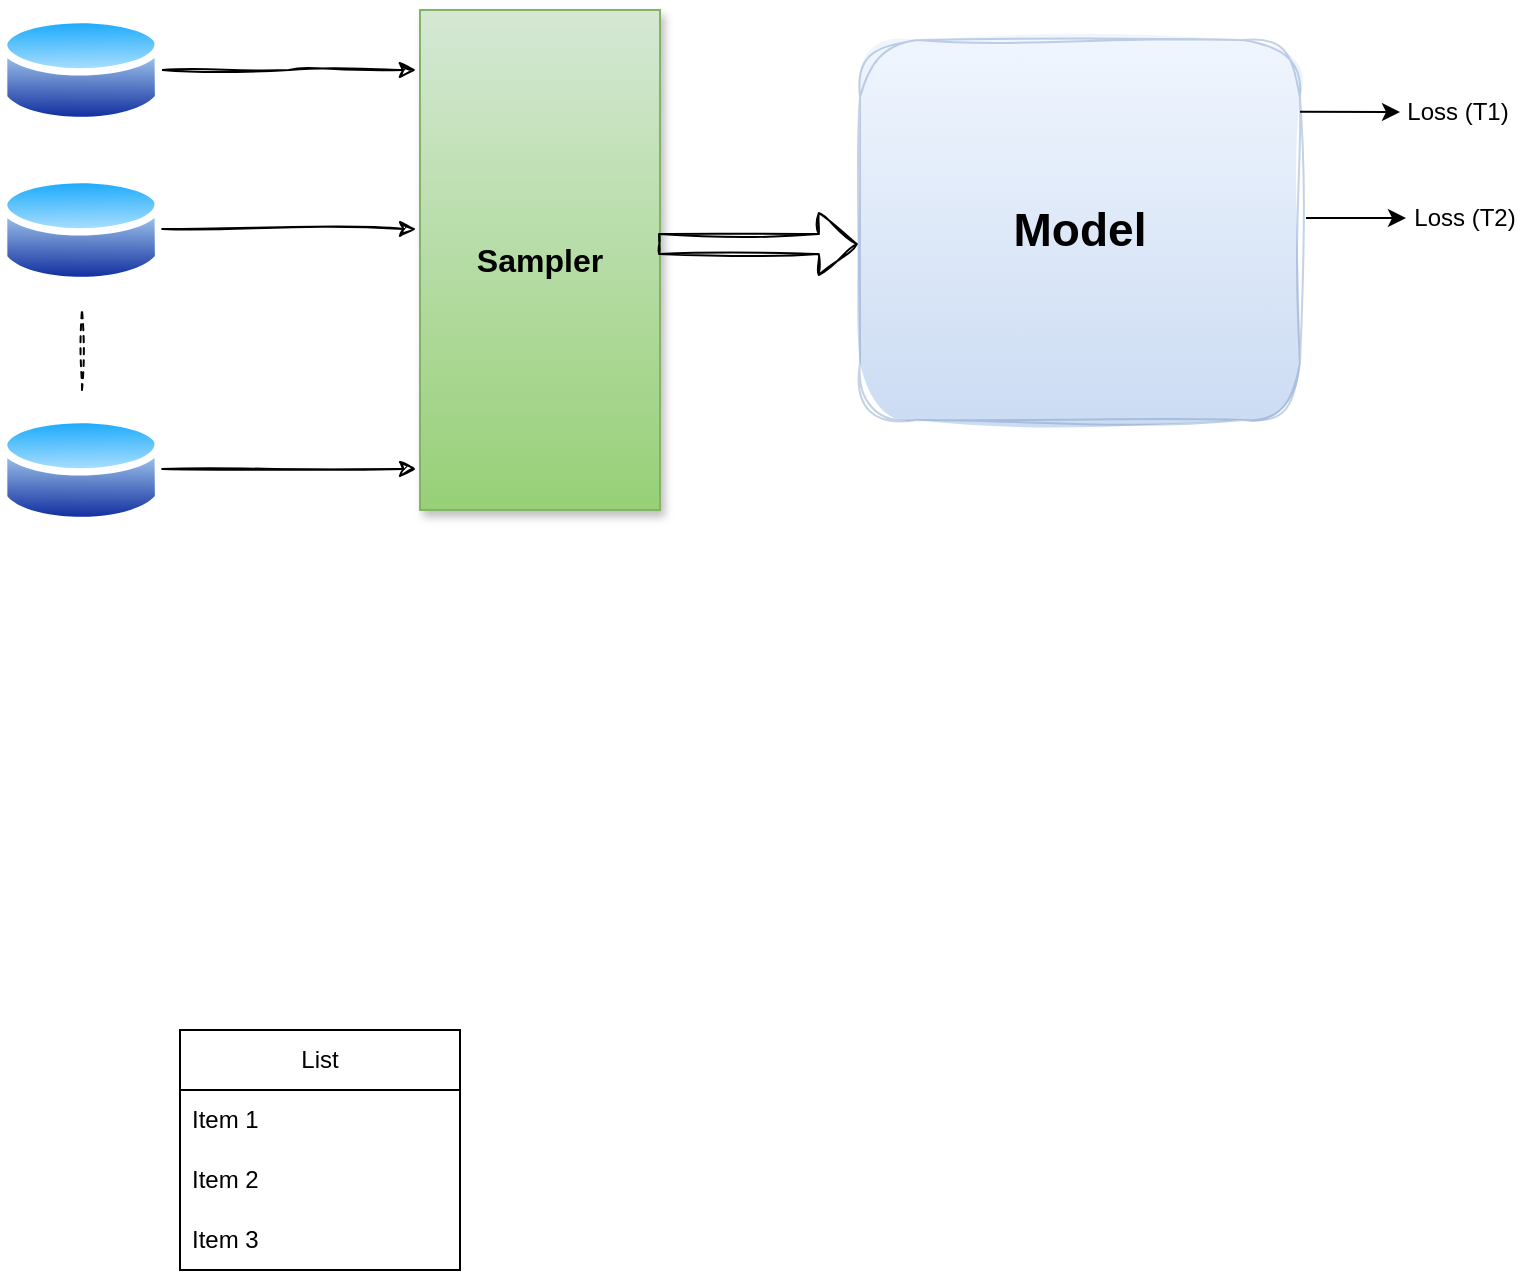 <mxfile version="27.0.6">
  <diagram name="Page-1" id="zwUjgIz1D4kUARmhPUO5">
    <mxGraphModel dx="1234" dy="828" grid="1" gridSize="10" guides="1" tooltips="1" connect="1" arrows="1" fold="1" page="1" pageScale="1" pageWidth="850" pageHeight="1100" math="0" shadow="0">
      <root>
        <mxCell id="0" />
        <mxCell id="1" parent="0" />
        <mxCell id="7uCXsHbnGowkIL0V6E-4-7" value="" style="edgeStyle=orthogonalEdgeStyle;rounded=0;orthogonalLoop=1;jettySize=auto;html=1;shadow=0;sketch=1;curveFitting=1;jiggle=2;" edge="1" parent="1" source="M68SwSU_0JWO5BfImC58-1">
          <mxGeometry relative="1" as="geometry">
            <mxPoint x="246" y="230" as="targetPoint" />
          </mxGeometry>
        </mxCell>
        <mxCell id="M68SwSU_0JWO5BfImC58-1" value="" style="image;aspect=fixed;perimeter=ellipsePerimeter;html=1;align=center;shadow=0;dashed=0;spacingTop=3;image=img/lib/active_directory/database.svg;sketch=1;curveFitting=1;jiggle=2;" parent="1" vertex="1">
          <mxGeometry x="38" y="200" width="81.08" height="60" as="geometry" />
        </mxCell>
        <mxCell id="M68SwSU_0JWO5BfImC58-2" value="" style="image;aspect=fixed;perimeter=ellipsePerimeter;html=1;align=center;shadow=0;dashed=0;spacingTop=3;image=img/lib/active_directory/database.svg;sketch=1;curveFitting=1;jiggle=2;" parent="1" vertex="1">
          <mxGeometry x="38" y="280" width="81.08" height="60" as="geometry" />
        </mxCell>
        <mxCell id="M68SwSU_0JWO5BfImC58-3" value="" style="image;aspect=fixed;perimeter=ellipsePerimeter;html=1;align=center;shadow=0;dashed=0;spacingTop=3;image=img/lib/active_directory/database.svg;sketch=1;curveFitting=1;jiggle=2;" parent="1" vertex="1">
          <mxGeometry x="38" y="400" width="81.08" height="60" as="geometry" />
        </mxCell>
        <mxCell id="7uCXsHbnGowkIL0V6E-4-1" value="" style="endArrow=none;dashed=1;html=1;rounded=0;shadow=0;sketch=1;curveFitting=1;jiggle=2;" edge="1" parent="1">
          <mxGeometry width="50" height="50" relative="1" as="geometry">
            <mxPoint x="79" y="390" as="sourcePoint" />
            <mxPoint x="79" y="350" as="targetPoint" />
          </mxGeometry>
        </mxCell>
        <mxCell id="7uCXsHbnGowkIL0V6E-4-4" value="&lt;b&gt;&lt;font style=&quot;font-size: 16px;&quot;&gt;Sampler&lt;/font&gt;&lt;/b&gt;" style="whiteSpace=wrap;html=1;fillColor=#d5e8d4;strokeColor=#82b366;shadow=1;gradientColor=#97d077;" vertex="1" parent="1">
          <mxGeometry x="248" y="200" width="120" height="250" as="geometry" />
        </mxCell>
        <mxCell id="7uCXsHbnGowkIL0V6E-4-5" value="&lt;b&gt;&lt;font style=&quot;font-size: 23px;&quot;&gt;Model&lt;/font&gt;&lt;/b&gt;" style="rounded=1;whiteSpace=wrap;html=1;opacity=40;fillColor=#dae8fc;gradientColor=#7ea6e0;strokeColor=#6c8ebf;shadow=0;sketch=1;curveFitting=1;jiggle=2;" vertex="1" parent="1">
          <mxGeometry x="468" y="215" width="220" height="190" as="geometry" />
        </mxCell>
        <mxCell id="7uCXsHbnGowkIL0V6E-4-8" value="" style="edgeStyle=orthogonalEdgeStyle;rounded=0;orthogonalLoop=1;jettySize=auto;html=1;shadow=0;sketch=1;curveFitting=1;jiggle=2;" edge="1" parent="1">
          <mxGeometry relative="1" as="geometry">
            <mxPoint x="119.08" y="429.5" as="sourcePoint" />
            <mxPoint x="246.08" y="429.5" as="targetPoint" />
          </mxGeometry>
        </mxCell>
        <mxCell id="7uCXsHbnGowkIL0V6E-4-9" value="" style="edgeStyle=orthogonalEdgeStyle;rounded=0;orthogonalLoop=1;jettySize=auto;html=1;shadow=0;sketch=1;curveFitting=1;jiggle=2;" edge="1" parent="1">
          <mxGeometry relative="1" as="geometry">
            <mxPoint x="119.08" y="309.5" as="sourcePoint" />
            <mxPoint x="246.08" y="309.5" as="targetPoint" />
          </mxGeometry>
        </mxCell>
        <mxCell id="7uCXsHbnGowkIL0V6E-4-11" value="" style="shape=flexArrow;endArrow=classic;html=1;rounded=0;exitX=1.017;exitY=0.468;exitDx=0;exitDy=0;exitPerimeter=0;entryX=-0.005;entryY=0.537;entryDx=0;entryDy=0;entryPerimeter=0;shadow=0;sketch=1;curveFitting=1;jiggle=2;" edge="1" parent="1" target="7uCXsHbnGowkIL0V6E-4-5">
          <mxGeometry width="50" height="50" relative="1" as="geometry">
            <mxPoint x="367.04" y="317" as="sourcePoint" />
            <mxPoint x="440.06" y="317.98" as="targetPoint" />
          </mxGeometry>
        </mxCell>
        <mxCell id="7uCXsHbnGowkIL0V6E-4-13" value="List" style="swimlane;fontStyle=0;childLayout=stackLayout;horizontal=1;startSize=30;horizontalStack=0;resizeParent=1;resizeParentMax=0;resizeLast=0;collapsible=1;marginBottom=0;whiteSpace=wrap;html=1;" vertex="1" parent="1">
          <mxGeometry x="128" y="710" width="140" height="120" as="geometry" />
        </mxCell>
        <mxCell id="7uCXsHbnGowkIL0V6E-4-14" value="Item 1" style="text;strokeColor=none;fillColor=none;align=left;verticalAlign=middle;spacingLeft=4;spacingRight=4;overflow=hidden;points=[[0,0.5],[1,0.5]];portConstraint=eastwest;rotatable=0;whiteSpace=wrap;html=1;" vertex="1" parent="7uCXsHbnGowkIL0V6E-4-13">
          <mxGeometry y="30" width="140" height="30" as="geometry" />
        </mxCell>
        <mxCell id="7uCXsHbnGowkIL0V6E-4-15" value="Item 2" style="text;strokeColor=none;fillColor=none;align=left;verticalAlign=middle;spacingLeft=4;spacingRight=4;overflow=hidden;points=[[0,0.5],[1,0.5]];portConstraint=eastwest;rotatable=0;whiteSpace=wrap;html=1;" vertex="1" parent="7uCXsHbnGowkIL0V6E-4-13">
          <mxGeometry y="60" width="140" height="30" as="geometry" />
        </mxCell>
        <mxCell id="7uCXsHbnGowkIL0V6E-4-16" value="Item 3" style="text;strokeColor=none;fillColor=none;align=left;verticalAlign=middle;spacingLeft=4;spacingRight=4;overflow=hidden;points=[[0,0.5],[1,0.5]];portConstraint=eastwest;rotatable=0;whiteSpace=wrap;html=1;" vertex="1" parent="7uCXsHbnGowkIL0V6E-4-13">
          <mxGeometry y="90" width="140" height="30" as="geometry" />
        </mxCell>
        <mxCell id="7uCXsHbnGowkIL0V6E-4-17" value="" style="endArrow=classic;html=1;rounded=0;exitX=1;exitY=0.189;exitDx=0;exitDy=0;exitPerimeter=0;" edge="1" parent="1" source="7uCXsHbnGowkIL0V6E-4-5">
          <mxGeometry width="50" height="50" relative="1" as="geometry">
            <mxPoint x="358" y="460" as="sourcePoint" />
            <mxPoint x="738" y="251" as="targetPoint" />
          </mxGeometry>
        </mxCell>
        <mxCell id="7uCXsHbnGowkIL0V6E-4-18" value="Loss (T1)" style="text;html=1;align=center;verticalAlign=middle;whiteSpace=wrap;rounded=0;" vertex="1" parent="1">
          <mxGeometry x="737" y="236" width="60" height="30" as="geometry" />
        </mxCell>
        <mxCell id="7uCXsHbnGowkIL0V6E-4-20" value="" style="endArrow=classic;html=1;rounded=0;exitX=1;exitY=0.189;exitDx=0;exitDy=0;exitPerimeter=0;" edge="1" parent="1">
          <mxGeometry width="50" height="50" relative="1" as="geometry">
            <mxPoint x="691" y="304" as="sourcePoint" />
            <mxPoint x="741" y="304" as="targetPoint" />
          </mxGeometry>
        </mxCell>
        <mxCell id="7uCXsHbnGowkIL0V6E-4-21" value="Loss (T2)" style="text;html=1;align=center;verticalAlign=middle;whiteSpace=wrap;rounded=0;" vertex="1" parent="1">
          <mxGeometry x="741" y="289" width="59" height="30" as="geometry" />
        </mxCell>
      </root>
    </mxGraphModel>
  </diagram>
</mxfile>
